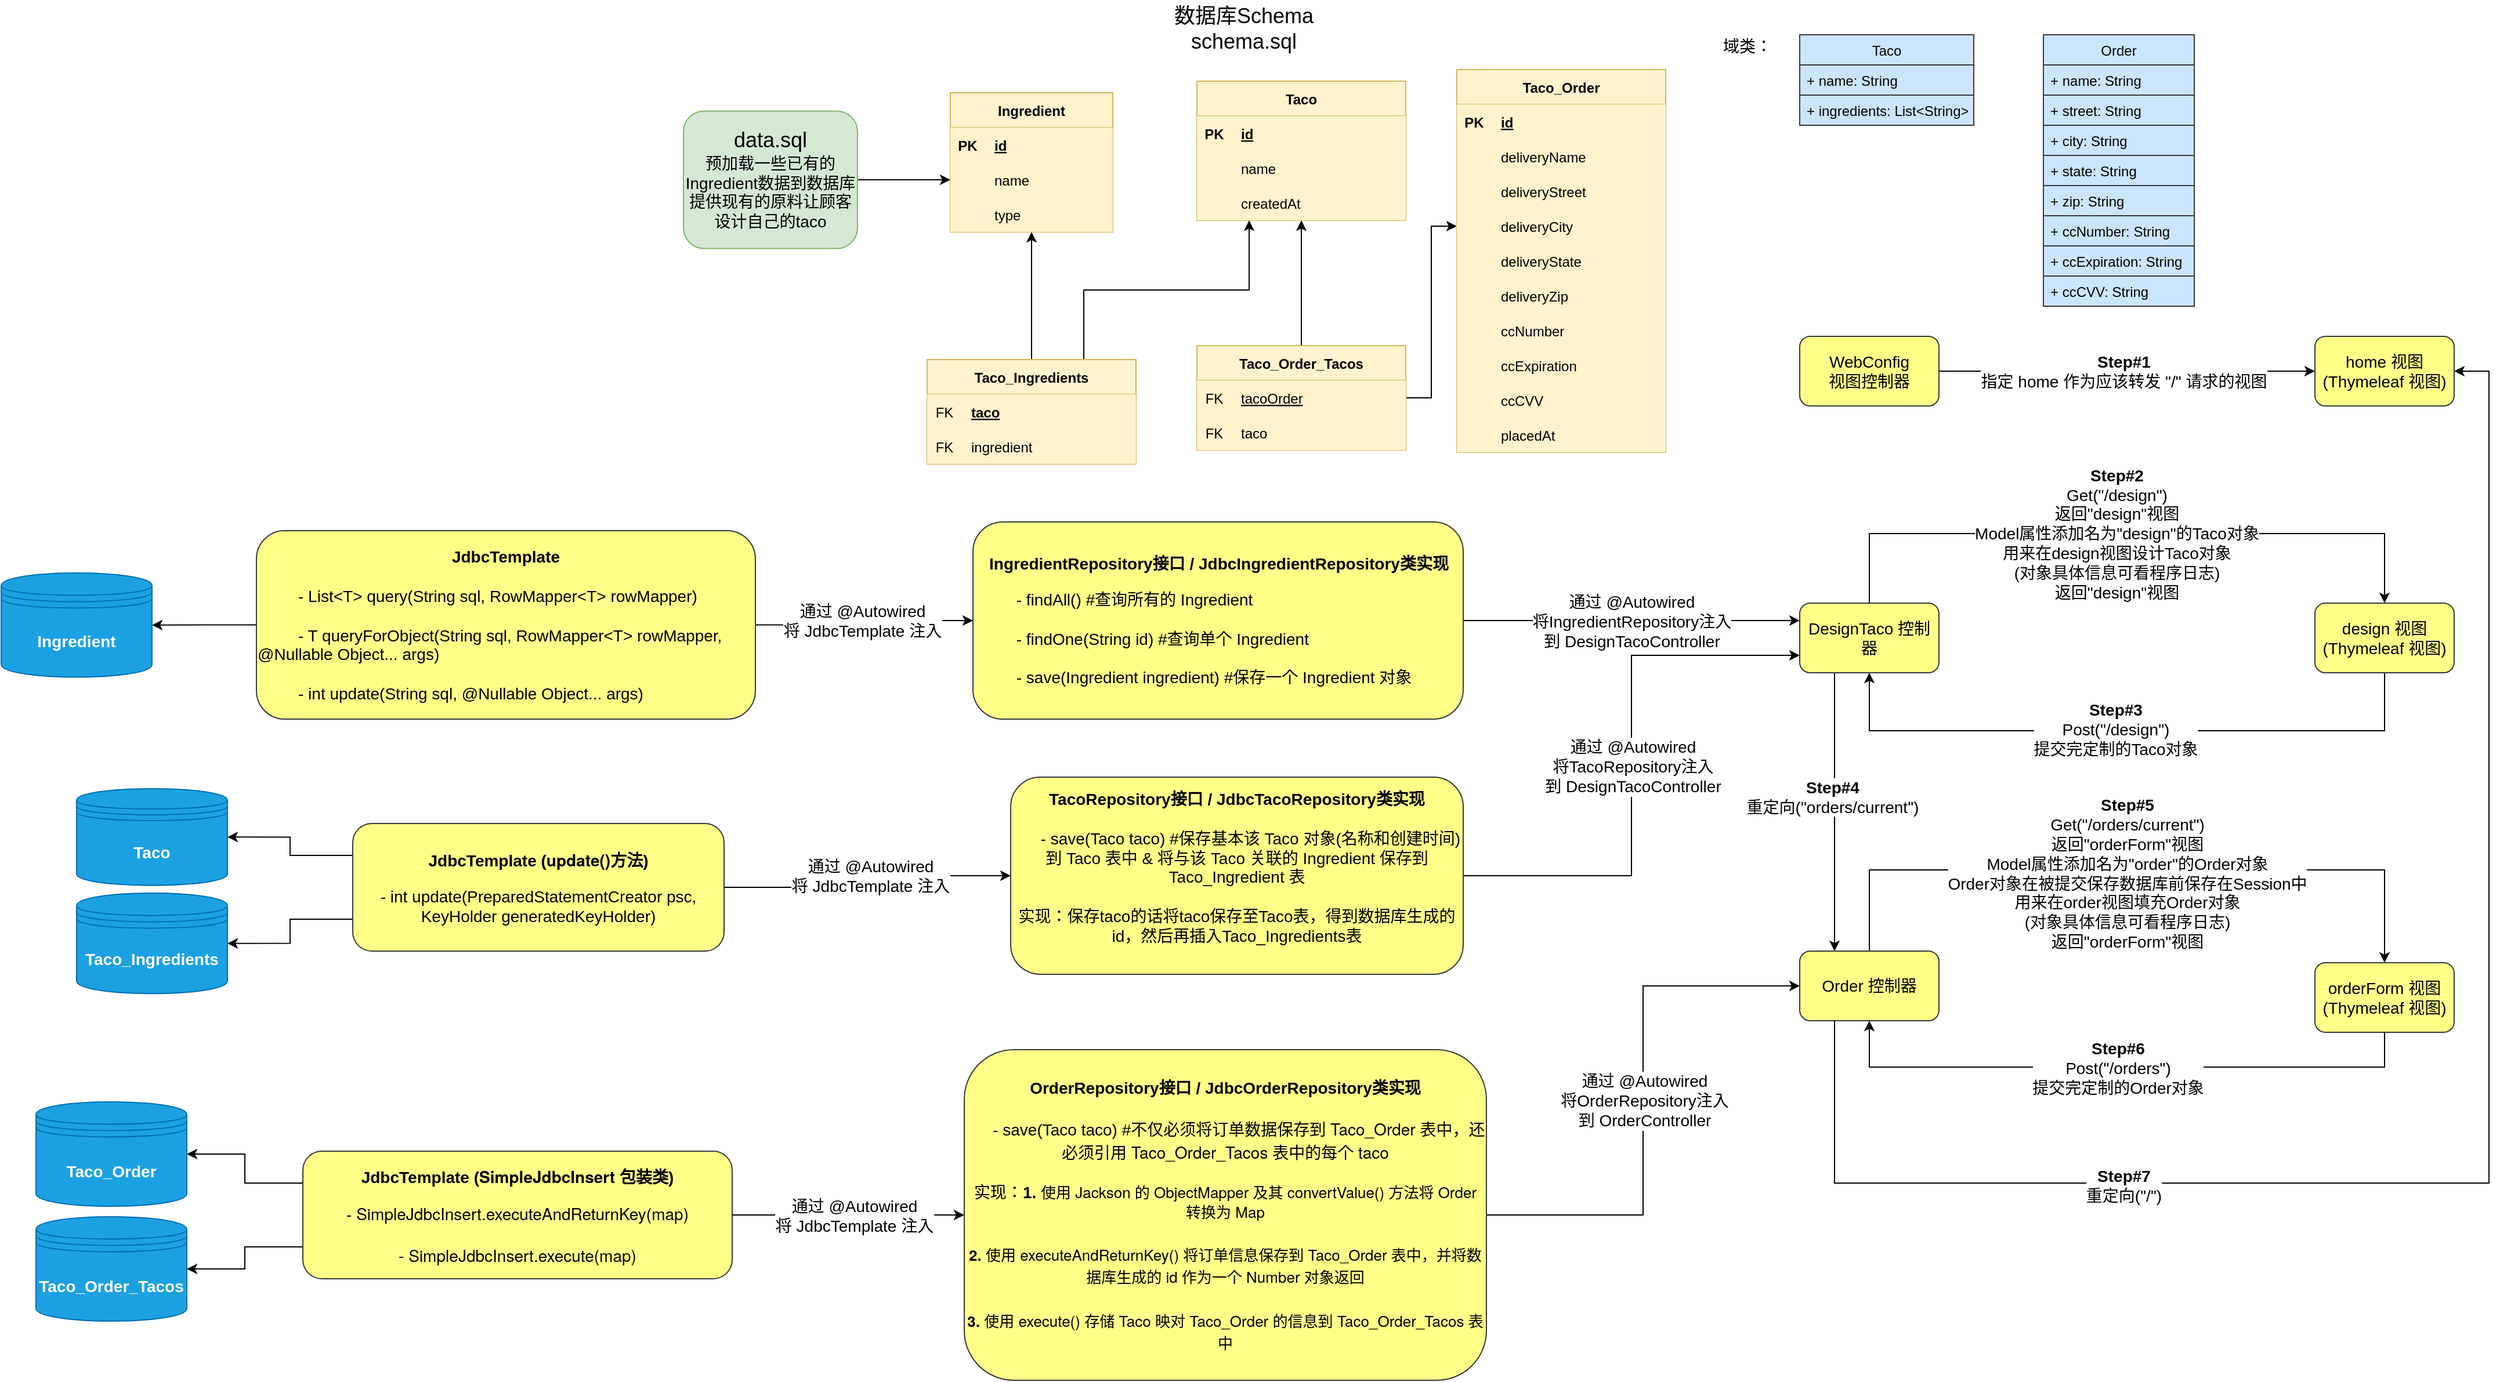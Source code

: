 <mxfile version="14.4.3" type="device"><diagram id="s5GgD7lEtXo4meM5UNP-" name="Page-1"><mxGraphModel dx="3720" dy="1265" grid="1" gridSize="10" guides="1" tooltips="1" connect="1" arrows="1" fold="1" page="1" pageScale="1" pageWidth="827" pageHeight="1169" math="0" shadow="0"><root><mxCell id="0"/><mxCell id="1" parent="0"/><mxCell id="UWZ8eqpxHvVsFgLDv_jw-1" value="Order" style="swimlane;fontStyle=0;childLayout=stackLayout;horizontal=1;startSize=26;fillColor=#cce5ff;horizontalStack=0;resizeParent=1;resizeParentMax=0;resizeLast=0;collapsible=1;marginBottom=0;strokeColor=#36393d;" parent="1" vertex="1"><mxGeometry x="310" y="60" width="130" height="234" as="geometry"/></mxCell><mxCell id="UWZ8eqpxHvVsFgLDv_jw-2" value="+ name: String" style="text;strokeColor=#36393d;fillColor=#cce5ff;align=left;verticalAlign=top;spacingLeft=4;spacingRight=4;overflow=hidden;rotatable=0;points=[[0,0.5],[1,0.5]];portConstraint=eastwest;" parent="UWZ8eqpxHvVsFgLDv_jw-1" vertex="1"><mxGeometry y="26" width="130" height="26" as="geometry"/></mxCell><mxCell id="UWZ8eqpxHvVsFgLDv_jw-3" value="+ street: String" style="text;strokeColor=#36393d;fillColor=#cce5ff;align=left;verticalAlign=top;spacingLeft=4;spacingRight=4;overflow=hidden;rotatable=0;points=[[0,0.5],[1,0.5]];portConstraint=eastwest;" parent="UWZ8eqpxHvVsFgLDv_jw-1" vertex="1"><mxGeometry y="52" width="130" height="26" as="geometry"/></mxCell><mxCell id="UWZ8eqpxHvVsFgLDv_jw-4" value="+ city: String" style="text;strokeColor=#36393d;fillColor=#cce5ff;align=left;verticalAlign=top;spacingLeft=4;spacingRight=4;overflow=hidden;rotatable=0;points=[[0,0.5],[1,0.5]];portConstraint=eastwest;" parent="UWZ8eqpxHvVsFgLDv_jw-1" vertex="1"><mxGeometry y="78" width="130" height="26" as="geometry"/></mxCell><mxCell id="UWZ8eqpxHvVsFgLDv_jw-12" value="+ state: String" style="text;strokeColor=#36393d;fillColor=#cce5ff;align=left;verticalAlign=top;spacingLeft=4;spacingRight=4;overflow=hidden;rotatable=0;points=[[0,0.5],[1,0.5]];portConstraint=eastwest;" parent="UWZ8eqpxHvVsFgLDv_jw-1" vertex="1"><mxGeometry y="104" width="130" height="26" as="geometry"/></mxCell><mxCell id="UWZ8eqpxHvVsFgLDv_jw-19" value="+ zip: String" style="text;strokeColor=#36393d;fillColor=#cce5ff;align=left;verticalAlign=top;spacingLeft=4;spacingRight=4;overflow=hidden;rotatable=0;points=[[0,0.5],[1,0.5]];portConstraint=eastwest;" parent="UWZ8eqpxHvVsFgLDv_jw-1" vertex="1"><mxGeometry y="130" width="130" height="26" as="geometry"/></mxCell><mxCell id="UWZ8eqpxHvVsFgLDv_jw-18" value="+ ccNumber: String" style="text;strokeColor=#36393d;fillColor=#cce5ff;align=left;verticalAlign=top;spacingLeft=4;spacingRight=4;overflow=hidden;rotatable=0;points=[[0,0.5],[1,0.5]];portConstraint=eastwest;" parent="UWZ8eqpxHvVsFgLDv_jw-1" vertex="1"><mxGeometry y="156" width="130" height="26" as="geometry"/></mxCell><mxCell id="UWZ8eqpxHvVsFgLDv_jw-20" value="+ ccExpiration: String" style="text;strokeColor=#36393d;fillColor=#cce5ff;align=left;verticalAlign=top;spacingLeft=4;spacingRight=4;overflow=hidden;rotatable=0;points=[[0,0.5],[1,0.5]];portConstraint=eastwest;" parent="UWZ8eqpxHvVsFgLDv_jw-1" vertex="1"><mxGeometry y="182" width="130" height="26" as="geometry"/></mxCell><mxCell id="UWZ8eqpxHvVsFgLDv_jw-14" value="+ ccCVV: String" style="text;strokeColor=#36393d;fillColor=#cce5ff;align=left;verticalAlign=top;spacingLeft=4;spacingRight=4;overflow=hidden;rotatable=0;points=[[0,0.5],[1,0.5]];portConstraint=eastwest;" parent="UWZ8eqpxHvVsFgLDv_jw-1" vertex="1"><mxGeometry y="208" width="130" height="26" as="geometry"/></mxCell><mxCell id="_PGfNeUoDke_odYHknA6-1" value="Taco" style="swimlane;fontStyle=0;childLayout=stackLayout;horizontal=1;startSize=26;fillColor=#cce5ff;horizontalStack=0;resizeParent=1;resizeParentMax=0;resizeLast=0;collapsible=1;marginBottom=0;strokeColor=#36393d;" parent="1" vertex="1"><mxGeometry x="100" y="60" width="150" height="78" as="geometry"/></mxCell><mxCell id="_PGfNeUoDke_odYHknA6-2" value="+ name: String" style="text;strokeColor=#36393d;fillColor=#cce5ff;align=left;verticalAlign=top;spacingLeft=4;spacingRight=4;overflow=hidden;rotatable=0;points=[[0,0.5],[1,0.5]];portConstraint=eastwest;" parent="_PGfNeUoDke_odYHknA6-1" vertex="1"><mxGeometry y="26" width="150" height="26" as="geometry"/></mxCell><mxCell id="_PGfNeUoDke_odYHknA6-3" value="+ ingredients: List&lt;String&gt;" style="text;strokeColor=#36393d;fillColor=#cce5ff;align=left;verticalAlign=top;spacingLeft=4;spacingRight=4;overflow=hidden;rotatable=0;points=[[0,0.5],[1,0.5]];portConstraint=eastwest;" parent="_PGfNeUoDke_odYHknA6-1" vertex="1"><mxGeometry y="52" width="150" height="26" as="geometry"/></mxCell><mxCell id="_PGfNeUoDke_odYHknA6-10" value="&lt;font style=&quot;font-size: 14px&quot;&gt;域类：&lt;/font&gt;" style="text;html=1;strokeColor=none;fillColor=none;align=center;verticalAlign=middle;whiteSpace=wrap;rounded=0;" parent="1" vertex="1"><mxGeometry x="30" y="60" width="50" height="20" as="geometry"/></mxCell><mxCell id="_PGfNeUoDke_odYHknA6-21" style="edgeStyle=orthogonalEdgeStyle;rounded=0;orthogonalLoop=1;jettySize=auto;html=1;exitX=1;exitY=0.5;exitDx=0;exitDy=0;entryX=0;entryY=0.5;entryDx=0;entryDy=0;" parent="1" source="_PGfNeUoDke_odYHknA6-11" target="_PGfNeUoDke_odYHknA6-13" edge="1"><mxGeometry relative="1" as="geometry"/></mxCell><mxCell id="_PGfNeUoDke_odYHknA6-24" value="&lt;font&gt;&lt;b style=&quot;font-size: 14px&quot;&gt;Step#1&lt;/b&gt;&lt;br&gt;&lt;span style=&quot;font-size: 14px&quot;&gt;指定 home 作为应该转发 &quot;/&quot; 请求的视图&lt;/span&gt;&lt;br&gt;&lt;/font&gt;" style="edgeLabel;html=1;align=center;verticalAlign=middle;resizable=0;points=[];" parent="_PGfNeUoDke_odYHknA6-21" vertex="1" connectable="0"><mxGeometry x="-0.019" y="-1" relative="1" as="geometry"><mxPoint y="-1" as="offset"/></mxGeometry></mxCell><mxCell id="_PGfNeUoDke_odYHknA6-11" value="&lt;font style=&quot;font-size: 14px&quot;&gt;WebConfig&lt;br&gt;视图控制器&lt;/font&gt;" style="rounded=1;whiteSpace=wrap;html=1;fillColor=#ffff88;strokeColor=#36393d;" parent="1" vertex="1"><mxGeometry x="100" y="320" width="120" height="60" as="geometry"/></mxCell><mxCell id="_PGfNeUoDke_odYHknA6-13" value="&lt;font style=&quot;font-size: 14px&quot;&gt;home 视图&lt;br&gt;(&lt;span&gt;Thymeleaf 视图&lt;/span&gt;)&lt;/font&gt;" style="rounded=1;whiteSpace=wrap;html=1;fillColor=#ffff88;strokeColor=#36393d;" parent="1" vertex="1"><mxGeometry x="544" y="320" width="120" height="60" as="geometry"/></mxCell><mxCell id="_PGfNeUoDke_odYHknA6-22" style="edgeStyle=orthogonalEdgeStyle;rounded=0;orthogonalLoop=1;jettySize=auto;html=1;exitX=0.5;exitY=0;exitDx=0;exitDy=0;entryX=0.5;entryY=0;entryDx=0;entryDy=0;" parent="1" source="_PGfNeUoDke_odYHknA6-15" target="_PGfNeUoDke_odYHknA6-17" edge="1"><mxGeometry relative="1" as="geometry"><Array as="points"><mxPoint x="160" y="490"/><mxPoint x="604" y="490"/></Array></mxGeometry></mxCell><mxCell id="_PGfNeUoDke_odYHknA6-25" value="&lt;span style=&quot;font-size: 14px&quot;&gt;&lt;b&gt;Step#2&lt;/b&gt;&lt;br&gt;Get(&quot;/design&quot;)&lt;/span&gt;&lt;br style=&quot;font-size: 14px&quot;&gt;&lt;span style=&quot;font-size: 14px&quot;&gt;返回&quot;design&quot;视图&lt;br&gt;Model属性添加名为&quot;design&quot;的Taco对象&lt;br&gt;用来在design视图设计Taco对象&lt;br&gt;&lt;/span&gt;&lt;span style=&quot;font-size: 14px&quot;&gt;(对象具体信息可看程序日志)&lt;/span&gt;&lt;span style=&quot;font-size: 14px&quot;&gt;&lt;br&gt;&lt;/span&gt;&lt;span style=&quot;font-size: 14px&quot;&gt;返回&quot;design&quot;视图&lt;/span&gt;&lt;span style=&quot;font-size: 14px&quot;&gt;&lt;br&gt;&lt;/span&gt;" style="edgeLabel;html=1;align=center;verticalAlign=middle;resizable=0;points=[];" parent="_PGfNeUoDke_odYHknA6-22" vertex="1" connectable="0"><mxGeometry x="-0.161" relative="1" as="geometry"><mxPoint x="36" as="offset"/></mxGeometry></mxCell><mxCell id="_PGfNeUoDke_odYHknA6-30" style="edgeStyle=orthogonalEdgeStyle;rounded=0;orthogonalLoop=1;jettySize=auto;html=1;exitX=0.25;exitY=1;exitDx=0;exitDy=0;entryX=0.25;entryY=0;entryDx=0;entryDy=0;" parent="1" source="_PGfNeUoDke_odYHknA6-15" target="_PGfNeUoDke_odYHknA6-18" edge="1"><mxGeometry relative="1" as="geometry"/></mxCell><mxCell id="_PGfNeUoDke_odYHknA6-31" value="&lt;span style=&quot;font-size: 14px&quot;&gt;&lt;b&gt;Step#4&lt;/b&gt;&lt;br&gt;重定向(&quot;orders/current&quot;)&lt;/span&gt;" style="edgeLabel;html=1;align=center;verticalAlign=middle;resizable=0;points=[];" parent="_PGfNeUoDke_odYHknA6-30" vertex="1" connectable="0"><mxGeometry x="-0.109" y="-2" relative="1" as="geometry"><mxPoint as="offset"/></mxGeometry></mxCell><mxCell id="_PGfNeUoDke_odYHknA6-15" value="&lt;font style=&quot;font-size: 14px&quot;&gt;DesignTaco 控制器&lt;/font&gt;" style="rounded=1;whiteSpace=wrap;html=1;fillColor=#ffff88;strokeColor=#36393d;" parent="1" vertex="1"><mxGeometry x="100" y="550" width="120" height="60" as="geometry"/></mxCell><mxCell id="_PGfNeUoDke_odYHknA6-26" style="edgeStyle=orthogonalEdgeStyle;rounded=0;orthogonalLoop=1;jettySize=auto;html=1;exitX=0.5;exitY=1;exitDx=0;exitDy=0;entryX=0.5;entryY=1;entryDx=0;entryDy=0;" parent="1" source="_PGfNeUoDke_odYHknA6-17" target="_PGfNeUoDke_odYHknA6-15" edge="1"><mxGeometry relative="1" as="geometry"><Array as="points"><mxPoint x="604" y="660"/><mxPoint x="160" y="660"/></Array></mxGeometry></mxCell><mxCell id="_PGfNeUoDke_odYHknA6-28" value="&lt;font style=&quot;font-size: 14px&quot;&gt;&lt;b&gt;Step#3&lt;/b&gt;&lt;br&gt;Post(&quot;/design&quot;)&lt;br&gt;提交完定制的Taco对象&lt;br&gt;&lt;/font&gt;" style="edgeLabel;html=1;align=center;verticalAlign=middle;resizable=0;points=[];" parent="_PGfNeUoDke_odYHknA6-26" vertex="1" connectable="0"><mxGeometry x="0.037" y="-1" relative="1" as="geometry"><mxPoint as="offset"/></mxGeometry></mxCell><mxCell id="_PGfNeUoDke_odYHknA6-17" value="&lt;font style=&quot;font-size: 14px&quot;&gt;design 视图&lt;br&gt;(&lt;span&gt;Thymeleaf 视图&lt;/span&gt;)&lt;/font&gt;" style="rounded=1;whiteSpace=wrap;html=1;fillColor=#ffff88;strokeColor=#36393d;" parent="1" vertex="1"><mxGeometry x="544" y="550" width="120" height="60" as="geometry"/></mxCell><mxCell id="_PGfNeUoDke_odYHknA6-23" style="edgeStyle=orthogonalEdgeStyle;rounded=0;orthogonalLoop=1;jettySize=auto;html=1;exitX=0.5;exitY=0;exitDx=0;exitDy=0;entryX=0.5;entryY=0;entryDx=0;entryDy=0;" parent="1" source="_PGfNeUoDke_odYHknA6-18" target="_PGfNeUoDke_odYHknA6-20" edge="1"><mxGeometry relative="1" as="geometry"><Array as="points"><mxPoint x="160" y="780"/><mxPoint x="604" y="780"/></Array></mxGeometry></mxCell><mxCell id="_PGfNeUoDke_odYHknA6-32" value="&lt;span style=&quot;font-size: 14px&quot;&gt;&lt;b&gt;Step#5&lt;/b&gt;&lt;br&gt;Get(&quot;/orders/current&quot;)&lt;/span&gt;&lt;br style=&quot;font-size: 14px&quot;&gt;&lt;span style=&quot;font-size: 14px&quot;&gt;返回&quot;orderForm&quot;视图&lt;br&gt;Model属性添加名为&quot;order&quot;的Order对象&lt;br&gt;Order对象在被提交保存数据库前保存在Session中&lt;br&gt;用来在order视图填充Order对象&lt;br&gt;(对象具体信息可看程序日志)&lt;br&gt;&lt;/span&gt;&lt;span style=&quot;font-size: 14px&quot;&gt;返回&quot;orderForm&quot;视图&lt;/span&gt;&lt;span style=&quot;font-size: 14px&quot;&gt;&lt;br&gt;&lt;/span&gt;" style="edgeLabel;html=1;align=center;verticalAlign=middle;resizable=0;points=[];" parent="_PGfNeUoDke_odYHknA6-23" vertex="1" connectable="0"><mxGeometry x="-0.093" y="-3" relative="1" as="geometry"><mxPoint x="22" as="offset"/></mxGeometry></mxCell><mxCell id="_PGfNeUoDke_odYHknA6-35" style="edgeStyle=orthogonalEdgeStyle;rounded=0;orthogonalLoop=1;jettySize=auto;html=1;exitX=0.25;exitY=1;exitDx=0;exitDy=0;entryX=1;entryY=0.5;entryDx=0;entryDy=0;" parent="1" source="_PGfNeUoDke_odYHknA6-18" target="_PGfNeUoDke_odYHknA6-13" edge="1"><mxGeometry relative="1" as="geometry"><Array as="points"><mxPoint x="130" y="1050"/><mxPoint x="694" y="1050"/><mxPoint x="694" y="350"/></Array></mxGeometry></mxCell><mxCell id="_PGfNeUoDke_odYHknA6-36" value="&lt;span style=&quot;font-size: 14px&quot;&gt;&lt;b&gt;Step#7&lt;/b&gt;&lt;br&gt;重定向(&quot;/&quot;)&lt;br&gt;&lt;/span&gt;" style="edgeLabel;html=1;align=center;verticalAlign=middle;resizable=0;points=[];" parent="_PGfNeUoDke_odYHknA6-35" vertex="1" connectable="0"><mxGeometry x="-0.344" y="-2" relative="1" as="geometry"><mxPoint x="-81.59" as="offset"/></mxGeometry></mxCell><mxCell id="_PGfNeUoDke_odYHknA6-18" value="&lt;font style=&quot;font-size: 14px&quot;&gt;Order 控制器&lt;/font&gt;" style="rounded=1;whiteSpace=wrap;html=1;fillColor=#ffff88;strokeColor=#36393d;" parent="1" vertex="1"><mxGeometry x="100" y="850" width="120" height="60" as="geometry"/></mxCell><mxCell id="_PGfNeUoDke_odYHknA6-33" style="edgeStyle=orthogonalEdgeStyle;rounded=0;orthogonalLoop=1;jettySize=auto;html=1;exitX=0.5;exitY=1;exitDx=0;exitDy=0;entryX=0.5;entryY=1;entryDx=0;entryDy=0;" parent="1" source="_PGfNeUoDke_odYHknA6-20" target="_PGfNeUoDke_odYHknA6-18" edge="1"><mxGeometry relative="1" as="geometry"><Array as="points"><mxPoint x="604" y="950"/><mxPoint x="160" y="950"/></Array></mxGeometry></mxCell><mxCell id="_PGfNeUoDke_odYHknA6-34" value="&lt;span style=&quot;font-size: 14px&quot;&gt;&lt;b&gt;Step#6&lt;/b&gt;&lt;br&gt;Post(&quot;/orders&quot;)&lt;/span&gt;&lt;br style=&quot;font-size: 14px&quot;&gt;&lt;span style=&quot;font-size: 14px&quot;&gt;提交完定制的Order对象&lt;/span&gt;" style="edgeLabel;html=1;align=center;verticalAlign=middle;resizable=0;points=[];" parent="_PGfNeUoDke_odYHknA6-33" vertex="1" connectable="0"><mxGeometry x="0.012" y="1" relative="1" as="geometry"><mxPoint as="offset"/></mxGeometry></mxCell><mxCell id="_PGfNeUoDke_odYHknA6-20" value="&lt;font style=&quot;font-size: 14px&quot;&gt;orderForm 视图&lt;br&gt;(&lt;span&gt;Thymeleaf 视图&lt;/span&gt;)&lt;/font&gt;" style="rounded=1;whiteSpace=wrap;html=1;fillColor=#ffff88;strokeColor=#36393d;" parent="1" vertex="1"><mxGeometry x="544" y="860" width="120" height="60" as="geometry"/></mxCell><mxCell id="GFO2G9wgAssf9oBsYWqt-5" style="edgeStyle=orthogonalEdgeStyle;rounded=0;orthogonalLoop=1;jettySize=auto;html=1;exitX=1;exitY=0.5;exitDx=0;exitDy=0;entryX=0;entryY=0.25;entryDx=0;entryDy=0;" parent="1" source="GFO2G9wgAssf9oBsYWqt-1" target="_PGfNeUoDke_odYHknA6-15" edge="1"><mxGeometry relative="1" as="geometry"/></mxCell><mxCell id="GFO2G9wgAssf9oBsYWqt-6" value="&lt;font style=&quot;font-size: 14px&quot;&gt;通过 @Autowired&lt;br&gt;将&lt;span&gt;IngredientRepository&lt;/span&gt;注入&lt;br&gt;到 DesignTacoController&lt;/font&gt;" style="edgeLabel;html=1;align=center;verticalAlign=middle;resizable=0;points=[];" parent="GFO2G9wgAssf9oBsYWqt-5" vertex="1" connectable="0"><mxGeometry x="-0.002" y="-1" relative="1" as="geometry"><mxPoint as="offset"/></mxGeometry></mxCell><mxCell id="GFO2G9wgAssf9oBsYWqt-1" value="&lt;font&gt;&lt;font style=&quot;font-size: 14px&quot;&gt;&lt;span&gt;&lt;b&gt;IngredientRepository接口 /&amp;nbsp;&lt;/b&gt;&lt;/span&gt;&lt;b&gt;&lt;span&gt;Jdbc&lt;/span&gt;IngredientRepository类实现&lt;br&gt;&lt;/b&gt;&lt;/font&gt;&lt;br&gt;&lt;div style=&quot;font-size: 14px ; text-align: left&quot;&gt;&lt;span&gt;&amp;nbsp; &amp;nbsp; &amp;nbsp; - findAll() #查询所有的 Ingredient&lt;/span&gt;&lt;/div&gt;&lt;div style=&quot;font-size: 14px ; text-align: left&quot;&gt;&lt;span&gt;&lt;br&gt;&lt;/span&gt;&lt;/div&gt;&lt;div style=&quot;font-size: 14px ; text-align: left&quot;&gt;&lt;span&gt;&amp;nbsp; &amp;nbsp; &amp;nbsp; -&amp;nbsp;findOne(String id) #查询单个 Ingredient&lt;/span&gt;&lt;/div&gt;&lt;div style=&quot;font-size: 14px ; text-align: left&quot;&gt;&lt;span&gt;&lt;br&gt;&lt;/span&gt;&lt;/div&gt;&lt;div style=&quot;font-size: 14px ; text-align: left&quot;&gt;&lt;span&gt;&amp;nbsp; &amp;nbsp; &amp;nbsp; - save(Ingredient ingredient) #保存一个 Ingredient 对象&lt;/span&gt;&lt;/div&gt;&lt;/font&gt;" style="rounded=1;whiteSpace=wrap;html=1;fillColor=#ffff88;strokeColor=#36393d;" parent="1" vertex="1"><mxGeometry x="-612.5" y="480" width="422.5" height="170" as="geometry"/></mxCell><mxCell id="GFO2G9wgAssf9oBsYWqt-3" style="edgeStyle=orthogonalEdgeStyle;rounded=0;orthogonalLoop=1;jettySize=auto;html=1;exitX=1;exitY=0.5;exitDx=0;exitDy=0;entryX=0;entryY=0.5;entryDx=0;entryDy=0;" parent="1" source="GFO2G9wgAssf9oBsYWqt-2" target="GFO2G9wgAssf9oBsYWqt-1" edge="1"><mxGeometry relative="1" as="geometry"/></mxCell><mxCell id="GFO2G9wgAssf9oBsYWqt-4" value="&lt;font style=&quot;font-size: 14px&quot;&gt;通过 @Autowired &lt;br&gt;将 JdbcTemplate 注入&lt;/font&gt;" style="edgeLabel;html=1;align=center;verticalAlign=middle;resizable=0;points=[];" parent="GFO2G9wgAssf9oBsYWqt-3" vertex="1" connectable="0"><mxGeometry x="0.087" y="-4" relative="1" as="geometry"><mxPoint x="-8.2" y="-4" as="offset"/></mxGeometry></mxCell><mxCell id="5_yqH__GdXovCxNSUpzi-19" style="edgeStyle=orthogonalEdgeStyle;rounded=0;orthogonalLoop=1;jettySize=auto;html=1;exitX=0;exitY=0.5;exitDx=0;exitDy=0;entryX=1;entryY=0.5;entryDx=0;entryDy=0;" edge="1" parent="1" source="GFO2G9wgAssf9oBsYWqt-2" target="5_yqH__GdXovCxNSUpzi-95"><mxGeometry relative="1" as="geometry"><mxPoint x="-1330" y="569" as="targetPoint"/></mxGeometry></mxCell><mxCell id="GFO2G9wgAssf9oBsYWqt-2" value="&lt;font style=&quot;font-size: 14px&quot;&gt;&lt;b&gt;JdbcTemplate&lt;br&gt;&lt;/b&gt;&lt;br&gt;&lt;/font&gt;&lt;div style=&quot;text-align: left&quot;&gt;&lt;span&gt;&lt;font style=&quot;font-size: 14px&quot;&gt;&amp;nbsp; &amp;nbsp; &amp;nbsp; &amp;nbsp; &amp;nbsp;- List&amp;lt;T&amp;gt; query(String sql, RowMapper&amp;lt;T&amp;gt; rowMapper)&lt;/font&gt;&lt;/span&gt;&lt;/div&gt;&lt;div style=&quot;text-align: left&quot;&gt;&lt;span&gt;&lt;font style=&quot;font-size: 14px&quot;&gt;&lt;br&gt;&lt;/font&gt;&lt;/span&gt;&lt;/div&gt;&lt;div style=&quot;text-align: left&quot;&gt;&lt;span&gt;&lt;font style=&quot;font-size: 14px&quot;&gt;&amp;nbsp; &amp;nbsp; &amp;nbsp; &amp;nbsp; &amp;nbsp;- T queryForObject(String sql, RowMapper&amp;lt;T&amp;gt; rowMapper, @Nullable Object... args)&lt;/font&gt;&lt;/span&gt;&lt;/div&gt;&lt;div style=&quot;text-align: left&quot;&gt;&lt;span&gt;&lt;font style=&quot;font-size: 14px&quot;&gt;&lt;br&gt;&lt;/font&gt;&lt;/span&gt;&lt;/div&gt;&lt;div style=&quot;text-align: left&quot;&gt;&lt;span&gt;&lt;font style=&quot;font-size: 14px&quot;&gt;&amp;nbsp; &amp;nbsp; &amp;nbsp; &amp;nbsp; &amp;nbsp;-&amp;nbsp;int update(String sql, @Nullable Object... args)&lt;/font&gt;&lt;/span&gt;&lt;/div&gt;" style="rounded=1;whiteSpace=wrap;html=1;fillColor=#ffff88;strokeColor=#36393d;" parent="1" vertex="1"><mxGeometry x="-1230" y="487.5" width="430" height="162.5" as="geometry"/></mxCell><mxCell id="ABCaBeEIjBcYwZikrqMt-1" value="Ingredient" style="shape=table;startSize=30;container=1;collapsible=1;childLayout=tableLayout;fixedRows=1;rowLines=0;fontStyle=1;align=center;resizeLast=1;fillColor=#fff2cc;strokeColor=#d6b656;" parent="1" vertex="1"><mxGeometry x="-632" y="110" width="140" height="120" as="geometry"/></mxCell><mxCell id="ABCaBeEIjBcYwZikrqMt-2" value="" style="shape=partialRectangle;collapsible=0;dropTarget=0;pointerEvents=0;fillColor=#fff2cc;top=0;left=0;bottom=1;right=0;points=[[0,0.5],[1,0.5]];portConstraint=eastwest;strokeColor=#d6b656;" parent="ABCaBeEIjBcYwZikrqMt-1" vertex="1"><mxGeometry y="30" width="140" height="30" as="geometry"/></mxCell><mxCell id="ABCaBeEIjBcYwZikrqMt-3" value="PK" style="shape=partialRectangle;connectable=0;fillColor=#fff2cc;top=0;left=0;bottom=0;right=0;fontStyle=1;overflow=hidden;strokeColor=#d6b656;" parent="ABCaBeEIjBcYwZikrqMt-2" vertex="1"><mxGeometry width="30" height="30" as="geometry"/></mxCell><mxCell id="ABCaBeEIjBcYwZikrqMt-4" value="id" style="shape=partialRectangle;connectable=0;fillColor=#fff2cc;top=0;left=0;bottom=0;right=0;align=left;spacingLeft=6;fontStyle=5;overflow=hidden;strokeColor=#d6b656;" parent="ABCaBeEIjBcYwZikrqMt-2" vertex="1"><mxGeometry x="30" width="110" height="30" as="geometry"/></mxCell><mxCell id="ABCaBeEIjBcYwZikrqMt-5" value="" style="shape=partialRectangle;collapsible=0;dropTarget=0;pointerEvents=0;fillColor=#fff2cc;top=0;left=0;bottom=0;right=0;points=[[0,0.5],[1,0.5]];portConstraint=eastwest;strokeColor=#d6b656;" parent="ABCaBeEIjBcYwZikrqMt-1" vertex="1"><mxGeometry y="60" width="140" height="30" as="geometry"/></mxCell><mxCell id="ABCaBeEIjBcYwZikrqMt-6" value="" style="shape=partialRectangle;connectable=0;fillColor=#fff2cc;top=0;left=0;bottom=0;right=0;editable=1;overflow=hidden;strokeColor=#d6b656;" parent="ABCaBeEIjBcYwZikrqMt-5" vertex="1"><mxGeometry width="30" height="30" as="geometry"/></mxCell><mxCell id="ABCaBeEIjBcYwZikrqMt-7" value="name" style="shape=partialRectangle;connectable=0;fillColor=#fff2cc;top=0;left=0;bottom=0;right=0;align=left;spacingLeft=6;overflow=hidden;strokeColor=#d6b656;" parent="ABCaBeEIjBcYwZikrqMt-5" vertex="1"><mxGeometry x="30" width="110" height="30" as="geometry"/></mxCell><mxCell id="ABCaBeEIjBcYwZikrqMt-8" value="" style="shape=partialRectangle;collapsible=0;dropTarget=0;pointerEvents=0;fillColor=#fff2cc;top=0;left=0;bottom=0;right=0;points=[[0,0.5],[1,0.5]];portConstraint=eastwest;strokeColor=#d6b656;" parent="ABCaBeEIjBcYwZikrqMt-1" vertex="1"><mxGeometry y="90" width="140" height="30" as="geometry"/></mxCell><mxCell id="ABCaBeEIjBcYwZikrqMt-9" value="" style="shape=partialRectangle;connectable=0;fillColor=#fff2cc;top=0;left=0;bottom=0;right=0;editable=1;overflow=hidden;strokeColor=#d6b656;" parent="ABCaBeEIjBcYwZikrqMt-8" vertex="1"><mxGeometry width="30" height="30" as="geometry"/></mxCell><mxCell id="ABCaBeEIjBcYwZikrqMt-10" value="type" style="shape=partialRectangle;connectable=0;fillColor=#fff2cc;top=0;left=0;bottom=0;right=0;align=left;spacingLeft=6;overflow=hidden;strokeColor=#d6b656;" parent="ABCaBeEIjBcYwZikrqMt-8" vertex="1"><mxGeometry x="30" width="110" height="30" as="geometry"/></mxCell><mxCell id="ABCaBeEIjBcYwZikrqMt-14" value="Taco" style="shape=table;startSize=30;container=1;collapsible=1;childLayout=tableLayout;fixedRows=1;rowLines=0;fontStyle=1;align=center;resizeLast=1;fillColor=#fff2cc;strokeColor=#d6b656;" parent="1" vertex="1"><mxGeometry x="-419.5" y="100" width="180" height="120" as="geometry"/></mxCell><mxCell id="ABCaBeEIjBcYwZikrqMt-15" value="" style="shape=partialRectangle;collapsible=0;dropTarget=0;pointerEvents=0;fillColor=#fff2cc;top=0;left=0;bottom=1;right=0;points=[[0,0.5],[1,0.5]];portConstraint=eastwest;strokeColor=#d6b656;" parent="ABCaBeEIjBcYwZikrqMt-14" vertex="1"><mxGeometry y="30" width="180" height="30" as="geometry"/></mxCell><mxCell id="ABCaBeEIjBcYwZikrqMt-16" value="PK" style="shape=partialRectangle;connectable=0;fillColor=#fff2cc;top=0;left=0;bottom=0;right=0;fontStyle=1;overflow=hidden;strokeColor=#d6b656;" parent="ABCaBeEIjBcYwZikrqMt-15" vertex="1"><mxGeometry width="30" height="30" as="geometry"/></mxCell><mxCell id="ABCaBeEIjBcYwZikrqMt-17" value="id" style="shape=partialRectangle;connectable=0;fillColor=#fff2cc;top=0;left=0;bottom=0;right=0;align=left;spacingLeft=6;fontStyle=5;overflow=hidden;strokeColor=#d6b656;" parent="ABCaBeEIjBcYwZikrqMt-15" vertex="1"><mxGeometry x="30" width="150" height="30" as="geometry"/></mxCell><mxCell id="ABCaBeEIjBcYwZikrqMt-18" value="" style="shape=partialRectangle;collapsible=0;dropTarget=0;pointerEvents=0;fillColor=#fff2cc;top=0;left=0;bottom=0;right=0;points=[[0,0.5],[1,0.5]];portConstraint=eastwest;strokeColor=#d6b656;" parent="ABCaBeEIjBcYwZikrqMt-14" vertex="1"><mxGeometry y="60" width="180" height="30" as="geometry"/></mxCell><mxCell id="ABCaBeEIjBcYwZikrqMt-19" value="" style="shape=partialRectangle;connectable=0;fillColor=#fff2cc;top=0;left=0;bottom=0;right=0;editable=1;overflow=hidden;strokeColor=#d6b656;" parent="ABCaBeEIjBcYwZikrqMt-18" vertex="1"><mxGeometry width="30" height="30" as="geometry"/></mxCell><mxCell id="ABCaBeEIjBcYwZikrqMt-20" value="name" style="shape=partialRectangle;connectable=0;fillColor=#fff2cc;top=0;left=0;bottom=0;right=0;align=left;spacingLeft=6;overflow=hidden;strokeColor=#d6b656;" parent="ABCaBeEIjBcYwZikrqMt-18" vertex="1"><mxGeometry x="30" width="150" height="30" as="geometry"/></mxCell><mxCell id="ABCaBeEIjBcYwZikrqMt-21" value="" style="shape=partialRectangle;collapsible=0;dropTarget=0;pointerEvents=0;fillColor=#fff2cc;top=0;left=0;bottom=0;right=0;points=[[0,0.5],[1,0.5]];portConstraint=eastwest;strokeColor=#d6b656;" parent="ABCaBeEIjBcYwZikrqMt-14" vertex="1"><mxGeometry y="90" width="180" height="30" as="geometry"/></mxCell><mxCell id="ABCaBeEIjBcYwZikrqMt-22" value="" style="shape=partialRectangle;connectable=0;fillColor=#fff2cc;top=0;left=0;bottom=0;right=0;editable=1;overflow=hidden;strokeColor=#d6b656;" parent="ABCaBeEIjBcYwZikrqMt-21" vertex="1"><mxGeometry width="30" height="30" as="geometry"/></mxCell><mxCell id="ABCaBeEIjBcYwZikrqMt-23" value="createdAt" style="shape=partialRectangle;connectable=0;fillColor=#fff2cc;top=0;left=0;bottom=0;right=0;align=left;spacingLeft=6;overflow=hidden;strokeColor=#d6b656;" parent="ABCaBeEIjBcYwZikrqMt-21" vertex="1"><mxGeometry x="30" width="150" height="30" as="geometry"/></mxCell><mxCell id="1MyHOE4CHf05YCEN6rHA-6" style="edgeStyle=orthogonalEdgeStyle;rounded=0;orthogonalLoop=1;jettySize=auto;html=1;exitX=0.5;exitY=0;exitDx=0;exitDy=0;entryX=0.5;entryY=1;entryDx=0;entryDy=0;" parent="1" source="ABCaBeEIjBcYwZikrqMt-24" target="ABCaBeEIjBcYwZikrqMt-1" edge="1"><mxGeometry relative="1" as="geometry"/></mxCell><mxCell id="1MyHOE4CHf05YCEN6rHA-7" style="edgeStyle=orthogonalEdgeStyle;rounded=0;orthogonalLoop=1;jettySize=auto;html=1;exitX=0.75;exitY=0;exitDx=0;exitDy=0;entryX=0.25;entryY=1;entryDx=0;entryDy=0;" parent="1" source="ABCaBeEIjBcYwZikrqMt-24" target="ABCaBeEIjBcYwZikrqMt-14" edge="1"><mxGeometry relative="1" as="geometry"/></mxCell><mxCell id="ABCaBeEIjBcYwZikrqMt-24" value="Taco_Ingredients" style="shape=table;startSize=30;container=1;collapsible=1;childLayout=tableLayout;fixedRows=1;rowLines=0;fontStyle=1;align=center;resizeLast=1;fillColor=#fff2cc;strokeColor=#d6b656;" parent="1" vertex="1"><mxGeometry x="-652" y="340" width="180" height="90" as="geometry"/></mxCell><mxCell id="ABCaBeEIjBcYwZikrqMt-25" value="" style="shape=partialRectangle;collapsible=0;dropTarget=0;pointerEvents=0;fillColor=#fff2cc;top=0;left=0;bottom=1;right=0;points=[[0,0.5],[1,0.5]];portConstraint=eastwest;strokeColor=#d6b656;" parent="ABCaBeEIjBcYwZikrqMt-24" vertex="1"><mxGeometry y="30" width="180" height="30" as="geometry"/></mxCell><mxCell id="ABCaBeEIjBcYwZikrqMt-26" value="FK" style="shape=partialRectangle;connectable=0;fillColor=#fff2cc;top=0;left=0;bottom=0;right=0;fontStyle=0;overflow=hidden;strokeColor=#d6b656;" parent="ABCaBeEIjBcYwZikrqMt-25" vertex="1"><mxGeometry width="30" height="30" as="geometry"/></mxCell><mxCell id="ABCaBeEIjBcYwZikrqMt-27" value="taco" style="shape=partialRectangle;connectable=0;fillColor=#fff2cc;top=0;left=0;bottom=0;right=0;align=left;spacingLeft=6;fontStyle=5;overflow=hidden;strokeColor=#d6b656;" parent="ABCaBeEIjBcYwZikrqMt-25" vertex="1"><mxGeometry x="30" width="150" height="30" as="geometry"/></mxCell><mxCell id="ABCaBeEIjBcYwZikrqMt-28" value="" style="shape=partialRectangle;collapsible=0;dropTarget=0;pointerEvents=0;fillColor=#fff2cc;top=0;left=0;bottom=0;right=0;points=[[0,0.5],[1,0.5]];portConstraint=eastwest;strokeColor=#d6b656;" parent="ABCaBeEIjBcYwZikrqMt-24" vertex="1"><mxGeometry y="60" width="180" height="30" as="geometry"/></mxCell><mxCell id="ABCaBeEIjBcYwZikrqMt-29" value="FK" style="shape=partialRectangle;connectable=0;fillColor=#fff2cc;top=0;left=0;bottom=0;right=0;editable=1;overflow=hidden;strokeColor=#d6b656;" parent="ABCaBeEIjBcYwZikrqMt-28" vertex="1"><mxGeometry width="30" height="30" as="geometry"/></mxCell><mxCell id="ABCaBeEIjBcYwZikrqMt-30" value="ingredient" style="shape=partialRectangle;connectable=0;fillColor=#fff2cc;top=0;left=0;bottom=0;right=0;align=left;spacingLeft=6;overflow=hidden;strokeColor=#d6b656;" parent="ABCaBeEIjBcYwZikrqMt-28" vertex="1"><mxGeometry x="30" width="150" height="30" as="geometry"/></mxCell><mxCell id="ABCaBeEIjBcYwZikrqMt-101" style="edgeStyle=orthogonalEdgeStyle;rounded=0;orthogonalLoop=1;jettySize=auto;html=1;exitX=0.5;exitY=0;exitDx=0;exitDy=0;entryX=0.5;entryY=1;entryDx=0;entryDy=0;" parent="1" source="ABCaBeEIjBcYwZikrqMt-34" target="ABCaBeEIjBcYwZikrqMt-14" edge="1"><mxGeometry relative="1" as="geometry"/></mxCell><mxCell id="ABCaBeEIjBcYwZikrqMt-102" style="edgeStyle=orthogonalEdgeStyle;rounded=0;orthogonalLoop=1;jettySize=auto;html=1;exitX=1;exitY=0.5;exitDx=0;exitDy=0;entryX=0;entryY=0.5;entryDx=0;entryDy=0;" parent="1" source="ABCaBeEIjBcYwZikrqMt-34" target="ABCaBeEIjBcYwZikrqMt-68" edge="1"><mxGeometry relative="1" as="geometry"/></mxCell><mxCell id="ABCaBeEIjBcYwZikrqMt-34" value="Taco_Order_Tacos" style="shape=table;startSize=30;container=1;collapsible=1;childLayout=tableLayout;fixedRows=1;rowLines=0;fontStyle=1;align=center;resizeLast=1;fillColor=#fff2cc;strokeColor=#d6b656;" parent="1" vertex="1"><mxGeometry x="-419.5" y="328" width="180" height="90" as="geometry"/></mxCell><mxCell id="ABCaBeEIjBcYwZikrqMt-35" value="" style="shape=partialRectangle;collapsible=0;dropTarget=0;pointerEvents=0;fillColor=#fff2cc;top=0;left=0;bottom=1;right=0;points=[[0,0.5],[1,0.5]];portConstraint=eastwest;strokeColor=#d6b656;" parent="ABCaBeEIjBcYwZikrqMt-34" vertex="1"><mxGeometry y="30" width="180" height="30" as="geometry"/></mxCell><mxCell id="ABCaBeEIjBcYwZikrqMt-36" value="FK" style="shape=partialRectangle;connectable=0;fillColor=#fff2cc;top=0;left=0;bottom=0;right=0;fontStyle=0;overflow=hidden;strokeColor=#d6b656;" parent="ABCaBeEIjBcYwZikrqMt-35" vertex="1"><mxGeometry width="30" height="30" as="geometry"/></mxCell><mxCell id="ABCaBeEIjBcYwZikrqMt-37" value="tacoOrder" style="shape=partialRectangle;connectable=0;fillColor=#fff2cc;top=0;left=0;bottom=0;right=0;align=left;spacingLeft=6;fontStyle=4;overflow=hidden;strokeColor=#d6b656;" parent="ABCaBeEIjBcYwZikrqMt-35" vertex="1"><mxGeometry x="30" width="150" height="30" as="geometry"/></mxCell><mxCell id="ABCaBeEIjBcYwZikrqMt-38" value="" style="shape=partialRectangle;collapsible=0;dropTarget=0;pointerEvents=0;fillColor=#fff2cc;top=0;left=0;bottom=0;right=0;points=[[0,0.5],[1,0.5]];portConstraint=eastwest;strokeColor=#d6b656;" parent="ABCaBeEIjBcYwZikrqMt-34" vertex="1"><mxGeometry y="60" width="180" height="30" as="geometry"/></mxCell><mxCell id="ABCaBeEIjBcYwZikrqMt-39" value="FK" style="shape=partialRectangle;connectable=0;fillColor=#fff2cc;top=0;left=0;bottom=0;right=0;editable=1;overflow=hidden;strokeColor=#d6b656;" parent="ABCaBeEIjBcYwZikrqMt-38" vertex="1"><mxGeometry width="30" height="30" as="geometry"/></mxCell><mxCell id="ABCaBeEIjBcYwZikrqMt-40" value="taco" style="shape=partialRectangle;connectable=0;fillColor=#fff2cc;top=0;left=0;bottom=0;right=0;align=left;spacingLeft=6;overflow=hidden;strokeColor=#d6b656;" parent="ABCaBeEIjBcYwZikrqMt-38" vertex="1"><mxGeometry x="30" width="150" height="30" as="geometry"/></mxCell><mxCell id="ABCaBeEIjBcYwZikrqMt-44" value="Taco_Order" style="shape=table;startSize=30;container=1;collapsible=1;childLayout=tableLayout;fixedRows=1;rowLines=0;fontStyle=1;align=center;resizeLast=1;fillColor=#fff2cc;strokeColor=#d6b656;" parent="1" vertex="1"><mxGeometry x="-195.5" y="90" width="180" height="330" as="geometry"><mxRectangle x="1750" y="18.5" width="100" height="30" as="alternateBounds"/></mxGeometry></mxCell><mxCell id="ABCaBeEIjBcYwZikrqMt-45" value="" style="shape=partialRectangle;collapsible=0;dropTarget=0;pointerEvents=0;fillColor=#fff2cc;top=0;left=0;bottom=1;right=0;points=[[0,0.5],[1,0.5]];portConstraint=eastwest;strokeColor=#d6b656;" parent="ABCaBeEIjBcYwZikrqMt-44" vertex="1"><mxGeometry y="30" width="180" height="30" as="geometry"/></mxCell><mxCell id="ABCaBeEIjBcYwZikrqMt-46" value="PK" style="shape=partialRectangle;connectable=0;fillColor=#fff2cc;top=0;left=0;bottom=0;right=0;fontStyle=1;overflow=hidden;strokeColor=#d6b656;" parent="ABCaBeEIjBcYwZikrqMt-45" vertex="1"><mxGeometry width="30" height="30" as="geometry"/></mxCell><mxCell id="ABCaBeEIjBcYwZikrqMt-47" value="id" style="shape=partialRectangle;connectable=0;fillColor=#fff2cc;top=0;left=0;bottom=0;right=0;align=left;spacingLeft=6;fontStyle=5;overflow=hidden;strokeColor=#d6b656;" parent="ABCaBeEIjBcYwZikrqMt-45" vertex="1"><mxGeometry x="30" width="150" height="30" as="geometry"/></mxCell><mxCell id="ABCaBeEIjBcYwZikrqMt-48" value="" style="shape=partialRectangle;collapsible=0;dropTarget=0;pointerEvents=0;fillColor=#fff2cc;top=0;left=0;bottom=0;right=0;points=[[0,0.5],[1,0.5]];portConstraint=eastwest;strokeColor=#d6b656;" parent="ABCaBeEIjBcYwZikrqMt-44" vertex="1"><mxGeometry y="60" width="180" height="30" as="geometry"/></mxCell><mxCell id="ABCaBeEIjBcYwZikrqMt-49" value="" style="shape=partialRectangle;connectable=0;fillColor=#fff2cc;top=0;left=0;bottom=0;right=0;editable=1;overflow=hidden;strokeColor=#d6b656;" parent="ABCaBeEIjBcYwZikrqMt-48" vertex="1"><mxGeometry width="30" height="30" as="geometry"/></mxCell><mxCell id="ABCaBeEIjBcYwZikrqMt-50" value="deliveryName" style="shape=partialRectangle;connectable=0;fillColor=#fff2cc;top=0;left=0;bottom=0;right=0;align=left;spacingLeft=6;overflow=hidden;strokeColor=#d6b656;" parent="ABCaBeEIjBcYwZikrqMt-48" vertex="1"><mxGeometry x="30" width="150" height="30" as="geometry"/></mxCell><mxCell id="ABCaBeEIjBcYwZikrqMt-51" value="" style="shape=partialRectangle;collapsible=0;dropTarget=0;pointerEvents=0;fillColor=#fff2cc;top=0;left=0;bottom=0;right=0;points=[[0,0.5],[1,0.5]];portConstraint=eastwest;strokeColor=#d6b656;" parent="ABCaBeEIjBcYwZikrqMt-44" vertex="1"><mxGeometry y="90" width="180" height="30" as="geometry"/></mxCell><mxCell id="ABCaBeEIjBcYwZikrqMt-52" value="" style="shape=partialRectangle;connectable=0;fillColor=#fff2cc;top=0;left=0;bottom=0;right=0;editable=1;overflow=hidden;strokeColor=#d6b656;" parent="ABCaBeEIjBcYwZikrqMt-51" vertex="1"><mxGeometry width="30" height="30" as="geometry"/></mxCell><mxCell id="ABCaBeEIjBcYwZikrqMt-53" value="deliveryStreet" style="shape=partialRectangle;connectable=0;fillColor=#fff2cc;top=0;left=0;bottom=0;right=0;align=left;spacingLeft=6;overflow=hidden;strokeColor=#d6b656;" parent="ABCaBeEIjBcYwZikrqMt-51" vertex="1"><mxGeometry x="30" width="150" height="30" as="geometry"/></mxCell><mxCell id="ABCaBeEIjBcYwZikrqMt-68" value="" style="shape=partialRectangle;collapsible=0;dropTarget=0;pointerEvents=0;fillColor=#fff2cc;top=0;left=0;bottom=0;right=0;points=[[0,0.5],[1,0.5]];portConstraint=eastwest;strokeColor=#d6b656;" parent="ABCaBeEIjBcYwZikrqMt-44" vertex="1"><mxGeometry y="120" width="180" height="30" as="geometry"/></mxCell><mxCell id="ABCaBeEIjBcYwZikrqMt-69" value="" style="shape=partialRectangle;connectable=0;fillColor=#fff2cc;top=0;left=0;bottom=0;right=0;editable=1;overflow=hidden;strokeColor=#d6b656;" parent="ABCaBeEIjBcYwZikrqMt-68" vertex="1"><mxGeometry width="30" height="30" as="geometry"/></mxCell><mxCell id="ABCaBeEIjBcYwZikrqMt-70" value="deliveryCity" style="shape=partialRectangle;connectable=0;fillColor=#fff2cc;top=0;left=0;bottom=0;right=0;align=left;spacingLeft=6;overflow=hidden;strokeColor=#d6b656;" parent="ABCaBeEIjBcYwZikrqMt-68" vertex="1"><mxGeometry x="30" width="150" height="30" as="geometry"/></mxCell><mxCell id="ABCaBeEIjBcYwZikrqMt-74" value="" style="shape=partialRectangle;collapsible=0;dropTarget=0;pointerEvents=0;fillColor=#fff2cc;top=0;left=0;bottom=0;right=0;points=[[0,0.5],[1,0.5]];portConstraint=eastwest;strokeColor=#d6b656;" parent="ABCaBeEIjBcYwZikrqMt-44" vertex="1"><mxGeometry y="150" width="180" height="30" as="geometry"/></mxCell><mxCell id="ABCaBeEIjBcYwZikrqMt-75" value="" style="shape=partialRectangle;connectable=0;fillColor=#fff2cc;top=0;left=0;bottom=0;right=0;editable=1;overflow=hidden;strokeColor=#d6b656;" parent="ABCaBeEIjBcYwZikrqMt-74" vertex="1"><mxGeometry width="30" height="30" as="geometry"/></mxCell><mxCell id="ABCaBeEIjBcYwZikrqMt-76" value="deliveryState" style="shape=partialRectangle;connectable=0;fillColor=#fff2cc;top=0;left=0;bottom=0;right=0;align=left;spacingLeft=6;overflow=hidden;strokeColor=#d6b656;" parent="ABCaBeEIjBcYwZikrqMt-74" vertex="1"><mxGeometry x="30" width="150" height="30" as="geometry"/></mxCell><mxCell id="ABCaBeEIjBcYwZikrqMt-77" value="" style="shape=partialRectangle;collapsible=0;dropTarget=0;pointerEvents=0;fillColor=#fff2cc;top=0;left=0;bottom=0;right=0;points=[[0,0.5],[1,0.5]];portConstraint=eastwest;strokeColor=#d6b656;" parent="ABCaBeEIjBcYwZikrqMt-44" vertex="1"><mxGeometry y="180" width="180" height="30" as="geometry"/></mxCell><mxCell id="ABCaBeEIjBcYwZikrqMt-78" value="" style="shape=partialRectangle;connectable=0;fillColor=#fff2cc;top=0;left=0;bottom=0;right=0;editable=1;overflow=hidden;strokeColor=#d6b656;" parent="ABCaBeEIjBcYwZikrqMt-77" vertex="1"><mxGeometry width="30" height="30" as="geometry"/></mxCell><mxCell id="ABCaBeEIjBcYwZikrqMt-79" value="deliveryZip" style="shape=partialRectangle;connectable=0;fillColor=#fff2cc;top=0;left=0;bottom=0;right=0;align=left;spacingLeft=6;overflow=hidden;strokeColor=#d6b656;" parent="ABCaBeEIjBcYwZikrqMt-77" vertex="1"><mxGeometry x="30" width="150" height="30" as="geometry"/></mxCell><mxCell id="ABCaBeEIjBcYwZikrqMt-80" value="" style="shape=partialRectangle;collapsible=0;dropTarget=0;pointerEvents=0;fillColor=#fff2cc;top=0;left=0;bottom=0;right=0;points=[[0,0.5],[1,0.5]];portConstraint=eastwest;strokeColor=#d6b656;" parent="ABCaBeEIjBcYwZikrqMt-44" vertex="1"><mxGeometry y="210" width="180" height="30" as="geometry"/></mxCell><mxCell id="ABCaBeEIjBcYwZikrqMt-81" value="" style="shape=partialRectangle;connectable=0;fillColor=#fff2cc;top=0;left=0;bottom=0;right=0;editable=1;overflow=hidden;strokeColor=#d6b656;" parent="ABCaBeEIjBcYwZikrqMt-80" vertex="1"><mxGeometry width="30" height="30" as="geometry"/></mxCell><mxCell id="ABCaBeEIjBcYwZikrqMt-82" value="ccNumber" style="shape=partialRectangle;connectable=0;fillColor=#fff2cc;top=0;left=0;bottom=0;right=0;align=left;spacingLeft=6;overflow=hidden;strokeColor=#d6b656;" parent="ABCaBeEIjBcYwZikrqMt-80" vertex="1"><mxGeometry x="30" width="150" height="30" as="geometry"/></mxCell><mxCell id="ABCaBeEIjBcYwZikrqMt-83" value="" style="shape=partialRectangle;collapsible=0;dropTarget=0;pointerEvents=0;fillColor=#fff2cc;top=0;left=0;bottom=0;right=0;points=[[0,0.5],[1,0.5]];portConstraint=eastwest;strokeColor=#d6b656;" parent="ABCaBeEIjBcYwZikrqMt-44" vertex="1"><mxGeometry y="240" width="180" height="30" as="geometry"/></mxCell><mxCell id="ABCaBeEIjBcYwZikrqMt-84" value="" style="shape=partialRectangle;connectable=0;fillColor=#fff2cc;top=0;left=0;bottom=0;right=0;editable=1;overflow=hidden;strokeColor=#d6b656;" parent="ABCaBeEIjBcYwZikrqMt-83" vertex="1"><mxGeometry width="30" height="30" as="geometry"/></mxCell><mxCell id="ABCaBeEIjBcYwZikrqMt-85" value="ccExpiration" style="shape=partialRectangle;connectable=0;fillColor=#fff2cc;top=0;left=0;bottom=0;right=0;align=left;spacingLeft=6;overflow=hidden;strokeColor=#d6b656;" parent="ABCaBeEIjBcYwZikrqMt-83" vertex="1"><mxGeometry x="30" width="150" height="30" as="geometry"/></mxCell><mxCell id="ABCaBeEIjBcYwZikrqMt-86" value="" style="shape=partialRectangle;collapsible=0;dropTarget=0;pointerEvents=0;fillColor=#fff2cc;top=0;left=0;bottom=0;right=0;points=[[0,0.5],[1,0.5]];portConstraint=eastwest;strokeColor=#d6b656;" parent="ABCaBeEIjBcYwZikrqMt-44" vertex="1"><mxGeometry y="270" width="180" height="30" as="geometry"/></mxCell><mxCell id="ABCaBeEIjBcYwZikrqMt-87" value="" style="shape=partialRectangle;connectable=0;fillColor=#fff2cc;top=0;left=0;bottom=0;right=0;editable=1;overflow=hidden;strokeColor=#d6b656;" parent="ABCaBeEIjBcYwZikrqMt-86" vertex="1"><mxGeometry width="30" height="30" as="geometry"/></mxCell><mxCell id="ABCaBeEIjBcYwZikrqMt-88" value="ccCVV" style="shape=partialRectangle;connectable=0;fillColor=#fff2cc;top=0;left=0;bottom=0;right=0;align=left;spacingLeft=6;overflow=hidden;strokeColor=#d6b656;" parent="ABCaBeEIjBcYwZikrqMt-86" vertex="1"><mxGeometry x="30" width="150" height="30" as="geometry"/></mxCell><mxCell id="ABCaBeEIjBcYwZikrqMt-89" value="" style="shape=partialRectangle;collapsible=0;dropTarget=0;pointerEvents=0;fillColor=#fff2cc;top=0;left=0;bottom=0;right=0;points=[[0,0.5],[1,0.5]];portConstraint=eastwest;strokeColor=#d6b656;" parent="ABCaBeEIjBcYwZikrqMt-44" vertex="1"><mxGeometry y="300" width="180" height="30" as="geometry"/></mxCell><mxCell id="ABCaBeEIjBcYwZikrqMt-90" value="" style="shape=partialRectangle;connectable=0;fillColor=#fff2cc;top=0;left=0;bottom=0;right=0;editable=1;overflow=hidden;strokeColor=#d6b656;" parent="ABCaBeEIjBcYwZikrqMt-89" vertex="1"><mxGeometry width="30" height="30" as="geometry"/></mxCell><mxCell id="ABCaBeEIjBcYwZikrqMt-91" value="placedAt" style="shape=partialRectangle;connectable=0;fillColor=#fff2cc;top=0;left=0;bottom=0;right=0;align=left;spacingLeft=6;overflow=hidden;strokeColor=#d6b656;" parent="ABCaBeEIjBcYwZikrqMt-89" vertex="1"><mxGeometry x="30" width="150" height="30" as="geometry"/></mxCell><mxCell id="ABCaBeEIjBcYwZikrqMt-103" value="&lt;font style=&quot;font-size: 18px&quot;&gt;数据库Schema&lt;br&gt;schema.sql&lt;br&gt;&lt;/font&gt;" style="text;html=1;strokeColor=none;fillColor=none;align=center;verticalAlign=middle;whiteSpace=wrap;rounded=0;" parent="1" vertex="1"><mxGeometry x="-449.5" y="30" width="140" height="50" as="geometry"/></mxCell><mxCell id="1MyHOE4CHf05YCEN6rHA-3" style="edgeStyle=orthogonalEdgeStyle;rounded=0;orthogonalLoop=1;jettySize=auto;html=1;exitX=1;exitY=0.5;exitDx=0;exitDy=0;" parent="1" source="1MyHOE4CHf05YCEN6rHA-2" target="ABCaBeEIjBcYwZikrqMt-5" edge="1"><mxGeometry relative="1" as="geometry"/></mxCell><mxCell id="1MyHOE4CHf05YCEN6rHA-2" value="&lt;span style=&quot;font-size: 18px&quot;&gt;data.sql&lt;/span&gt;&lt;br&gt;&lt;font style=&quot;font-size: 14px&quot;&gt;预加载一些已有的Ingredient数据到数据库&lt;br&gt;提供现有的原料让顾客设计自己的taco&lt;br&gt;&lt;/font&gt;" style="rounded=1;whiteSpace=wrap;html=1;fillColor=#d5e8d4;strokeColor=#82b366;" parent="1" vertex="1"><mxGeometry x="-862" y="125.75" width="150" height="118.5" as="geometry"/></mxCell><mxCell id="1MyHOE4CHf05YCEN6rHA-25" style="edgeStyle=orthogonalEdgeStyle;rounded=0;orthogonalLoop=1;jettySize=auto;html=1;exitX=1;exitY=0.5;exitDx=0;exitDy=0;entryX=0;entryY=0.75;entryDx=0;entryDy=0;" parent="1" source="1MyHOE4CHf05YCEN6rHA-27" target="_PGfNeUoDke_odYHknA6-15" edge="1"><mxGeometry relative="1" as="geometry"><mxPoint x="60" y="795" as="targetPoint"/></mxGeometry></mxCell><mxCell id="1MyHOE4CHf05YCEN6rHA-26" value="&lt;font style=&quot;font-size: 14px&quot;&gt;通过 @Autowired&lt;br&gt;将Taco&lt;span&gt;Repository&lt;/span&gt;注入&lt;br&gt;到 DesignTacoController&lt;/font&gt;" style="edgeLabel;html=1;align=center;verticalAlign=middle;resizable=0;points=[];" parent="1MyHOE4CHf05YCEN6rHA-25" vertex="1" connectable="0"><mxGeometry x="-0.002" y="-1" relative="1" as="geometry"><mxPoint as="offset"/></mxGeometry></mxCell><mxCell id="1MyHOE4CHf05YCEN6rHA-27" value="&lt;font&gt;&lt;font style=&quot;font-size: 14px&quot;&gt;&lt;span&gt;&lt;b&gt;TacoRepository&lt;/b&gt;&lt;/span&gt;&lt;span&gt;&lt;b&gt;接口 /&amp;nbsp;&lt;/b&gt;&lt;/span&gt;&lt;b&gt;&lt;span&gt;Jdbc&lt;/span&gt;&lt;/b&gt;&lt;span&gt;&lt;b&gt;TacoRepository&lt;/b&gt;&lt;/span&gt;&lt;b&gt;类实现&lt;br&gt;&lt;/b&gt;&lt;/font&gt;&lt;div style=&quot;font-size: 14px ; text-align: left&quot;&gt;&lt;span&gt;&lt;br&gt;&lt;/span&gt;&lt;/div&gt;&lt;div&gt;&lt;font style=&quot;font-size: 14px&quot;&gt;&amp;nbsp; &amp;nbsp; &amp;nbsp; &lt;font&gt;- save(Taco taco) #保存基本该 Taco 对象(名称和创建时间)到 Taco 表中 &amp;amp;&amp;nbsp;&lt;/font&gt;&lt;/font&gt;&lt;span style=&quot;font-size: 14px&quot;&gt;将与该 Taco 关联的 Ingredient 保存到 Taco_Ingredient 表&lt;/span&gt;&lt;/div&gt;&lt;div&gt;&lt;span style=&quot;font-size: 14px&quot;&gt;&lt;br&gt;&lt;/span&gt;&lt;/div&gt;&lt;div&gt;&lt;span style=&quot;font-size: 14px&quot;&gt;实现：保存taco的话将taco保存至Taco表，得到数据库生成的id，然后再插入Taco_Ingredients表&lt;/span&gt;&lt;/div&gt;&lt;div&gt;&lt;br&gt;&lt;/div&gt;&lt;/font&gt;" style="rounded=1;whiteSpace=wrap;html=1;fillColor=#ffff88;strokeColor=#36393d;" parent="1" vertex="1"><mxGeometry x="-580" y="700" width="390" height="170" as="geometry"/></mxCell><mxCell id="1MyHOE4CHf05YCEN6rHA-28" style="edgeStyle=orthogonalEdgeStyle;rounded=0;orthogonalLoop=1;jettySize=auto;html=1;exitX=1;exitY=0.5;exitDx=0;exitDy=0;entryX=0;entryY=0.5;entryDx=0;entryDy=0;" parent="1" source="1MyHOE4CHf05YCEN6rHA-30" target="1MyHOE4CHf05YCEN6rHA-27" edge="1"><mxGeometry relative="1" as="geometry"/></mxCell><mxCell id="1MyHOE4CHf05YCEN6rHA-29" value="&lt;font style=&quot;font-size: 14px&quot;&gt;通过 @Autowired &lt;br&gt;将 JdbcTemplate 注入&lt;/font&gt;" style="edgeLabel;html=1;align=center;verticalAlign=middle;resizable=0;points=[];" parent="1MyHOE4CHf05YCEN6rHA-28" vertex="1" connectable="0"><mxGeometry x="0.087" y="-4" relative="1" as="geometry"><mxPoint x="-4" y="-4" as="offset"/></mxGeometry></mxCell><mxCell id="5_yqH__GdXovCxNSUpzi-93" style="edgeStyle=orthogonalEdgeStyle;rounded=0;orthogonalLoop=1;jettySize=auto;html=1;exitX=0;exitY=0.25;exitDx=0;exitDy=0;entryX=1;entryY=0.5;entryDx=0;entryDy=0;" edge="1" parent="1" source="1MyHOE4CHf05YCEN6rHA-30" target="5_yqH__GdXovCxNSUpzi-97"><mxGeometry relative="1" as="geometry"><mxPoint x="-1290" y="730" as="targetPoint"/></mxGeometry></mxCell><mxCell id="5_yqH__GdXovCxNSUpzi-94" style="edgeStyle=orthogonalEdgeStyle;rounded=0;orthogonalLoop=1;jettySize=auto;html=1;exitX=0;exitY=0.75;exitDx=0;exitDy=0;entryX=1;entryY=0.5;entryDx=0;entryDy=0;" edge="1" parent="1" source="1MyHOE4CHf05YCEN6rHA-30" target="5_yqH__GdXovCxNSUpzi-96"><mxGeometry relative="1" as="geometry"><mxPoint x="-1290" y="865" as="targetPoint"/></mxGeometry></mxCell><mxCell id="1MyHOE4CHf05YCEN6rHA-30" value="&lt;font style=&quot;font-size: 14px&quot;&gt;&lt;b&gt;JdbcTemplate &lt;font&gt;(&lt;/font&gt;&lt;span style=&quot;font-family: &amp;#34;helvetica neue&amp;#34;&quot;&gt;update()方法&lt;/span&gt;&lt;span&gt;)&lt;/span&gt;&lt;br&gt;&lt;/b&gt;&lt;/font&gt;&lt;br&gt;&lt;span style=&quot;font-size: 14px&quot;&gt;- int update(PreparedStatementCreator psc, KeyHolder generatedKeyHolder)&lt;/span&gt;" style="rounded=1;whiteSpace=wrap;html=1;fillColor=#ffff88;strokeColor=#36393d;" parent="1" vertex="1"><mxGeometry x="-1147" y="740" width="320" height="110" as="geometry"/></mxCell><mxCell id="5_yqH__GdXovCxNSUpzi-1" style="edgeStyle=orthogonalEdgeStyle;rounded=0;orthogonalLoop=1;jettySize=auto;html=1;exitX=1;exitY=0.5;exitDx=0;exitDy=0;entryX=0;entryY=0.5;entryDx=0;entryDy=0;" edge="1" parent="1" source="5_yqH__GdXovCxNSUpzi-3" target="_PGfNeUoDke_odYHknA6-18"><mxGeometry relative="1" as="geometry"><mxPoint x="60" y="830" as="targetPoint"/></mxGeometry></mxCell><mxCell id="5_yqH__GdXovCxNSUpzi-2" value="&lt;font style=&quot;font-size: 14px&quot;&gt;通过 @Autowired&lt;br&gt;将Order&lt;span&gt;Repository&lt;/span&gt;注入&lt;br&gt;到 OrderController&lt;/font&gt;" style="edgeLabel;html=1;align=center;verticalAlign=middle;resizable=0;points=[];" vertex="1" connectable="0" parent="5_yqH__GdXovCxNSUpzi-1"><mxGeometry x="-0.002" y="-1" relative="1" as="geometry"><mxPoint as="offset"/></mxGeometry></mxCell><mxCell id="5_yqH__GdXovCxNSUpzi-3" value="&lt;font&gt;&lt;font style=&quot;font-size: 14px&quot;&gt;&lt;span&gt;&lt;b&gt;OrderRepository&lt;/b&gt;&lt;/span&gt;&lt;span&gt;&lt;b&gt;接口 /&amp;nbsp;&lt;/b&gt;&lt;/span&gt;&lt;b&gt;&lt;span&gt;JdbcOrder&lt;/span&gt;&lt;/b&gt;&lt;span&gt;&lt;b&gt;Repository&lt;/b&gt;&lt;/span&gt;&lt;b&gt;类实现&lt;br&gt;&lt;/b&gt;&lt;/font&gt;&lt;div style=&quot;font-size: 14px ; text-align: left&quot;&gt;&lt;span&gt;&lt;br&gt;&lt;/span&gt;&lt;/div&gt;&lt;div&gt;&lt;font style=&quot;font-size: 14px&quot;&gt;&lt;font&gt;&amp;nbsp; &amp;nbsp; &amp;nbsp; &lt;font&gt;- save(Taco taco) &lt;font&gt;#&lt;/font&gt;&lt;/font&gt;&lt;/font&gt;&lt;font&gt;&lt;span class=&quot;s1&quot; style=&quot;font-stretch: normal ; line-height: normal ; font-family: &amp;#34;pingfang sc&amp;#34;&quot;&gt;不仅必须将订单数据保存到&lt;/span&gt;&lt;span style=&quot;font-family: &amp;#34;helvetica neue&amp;#34;&quot;&gt; Taco_Order &lt;/span&gt;&lt;span class=&quot;s1&quot; style=&quot;font-stretch: normal ; line-height: normal ; font-family: &amp;#34;pingfang sc&amp;#34;&quot;&gt;表中，还必须引用&lt;/span&gt;&lt;span style=&quot;font-family: &amp;#34;helvetica neue&amp;#34;&quot;&gt; Taco_Order_Tacos &lt;/span&gt;&lt;span class=&quot;s1&quot; style=&quot;font-stretch: normal ; line-height: normal ; font-family: &amp;#34;pingfang sc&amp;#34;&quot;&gt;表中的每个&lt;/span&gt;&lt;span style=&quot;font-family: &amp;#34;helvetica neue&amp;#34;&quot;&gt; taco&lt;/span&gt;&lt;/font&gt;&lt;/font&gt;&lt;/div&gt;&lt;div&gt;&lt;span style=&quot;font-size: 14px&quot;&gt;&lt;br&gt;&lt;/span&gt;&lt;/div&gt;&lt;div&gt;&lt;span style=&quot;font-size: 14px&quot;&gt;实现：&lt;b&gt;1.&lt;/b&gt;&amp;nbsp;&lt;/span&gt;&lt;span style=&quot;font-family: &amp;#34;helvetica neue&amp;#34; ; font-size: 13px&quot;&gt;使用 Jackson 的 ObjectMapper 及其 convertValue() 方法将 Order 转换为 Map&lt;/span&gt;&lt;/div&gt;&lt;/font&gt;&lt;p class=&quot;p2&quot; style=&quot;margin: 0px ; font-stretch: normal ; font-size: 13px ; line-height: normal ; font-family: &amp;#34;helvetica neue&amp;#34; ; min-height: 15px&quot;&gt;&lt;br&gt;&lt;/p&gt;&lt;p class=&quot;p1&quot; style=&quot;margin: 0px ; font-stretch: normal ; font-size: 13px ; line-height: normal ; font-family: &amp;#34;helvetica neue&amp;#34;&quot;&gt;&lt;b&gt;2.&amp;nbsp;&lt;/b&gt;使用 executeAndReturnKey() 将订单信息保存到 Taco_Order 表中，并将数据库生成的 id 作为一个 Number 对象返回&lt;/p&gt;&lt;p class=&quot;p2&quot; style=&quot;margin: 0px ; font-stretch: normal ; font-size: 13px ; line-height: normal ; font-family: &amp;#34;helvetica neue&amp;#34; ; min-height: 15px&quot;&gt;&lt;br&gt;&lt;/p&gt;&lt;p class=&quot;p1&quot; style=&quot;margin: 0px ; font-stretch: normal ; font-size: 13px ; line-height: normal ; font-family: &amp;#34;helvetica neue&amp;#34;&quot;&gt;&lt;b&gt;3.&amp;nbsp;&lt;/b&gt;&lt;span class=&quot;s1&quot; style=&quot;font-stretch: normal ; line-height: normal ; font-family: &amp;#34;pingfang sc&amp;#34;&quot;&gt;使用&lt;/span&gt; execute() &lt;span class=&quot;s1&quot; style=&quot;font-stretch: normal ; line-height: normal ; font-family: &amp;#34;pingfang sc&amp;#34;&quot;&gt;存储&lt;/span&gt; Taco &lt;span class=&quot;s1&quot; style=&quot;font-stretch: normal ; line-height: normal ; font-family: &amp;#34;pingfang sc&amp;#34;&quot;&gt;映对&lt;/span&gt; Taco_Order &lt;span class=&quot;s1&quot; style=&quot;font-stretch: normal ; line-height: normal ; font-family: &amp;#34;pingfang sc&amp;#34;&quot;&gt;的信息到&lt;/span&gt; Taco_Order_Tacos &lt;span class=&quot;s1&quot; style=&quot;font-stretch: normal ; line-height: normal ; font-family: &amp;#34;pingfang sc&amp;#34;&quot;&gt;表中&lt;/span&gt;&lt;/p&gt;" style="rounded=1;whiteSpace=wrap;html=1;fillColor=#ffff88;strokeColor=#36393d;" vertex="1" parent="1"><mxGeometry x="-620" y="935" width="450" height="285" as="geometry"/></mxCell><mxCell id="5_yqH__GdXovCxNSUpzi-4" style="edgeStyle=orthogonalEdgeStyle;rounded=0;orthogonalLoop=1;jettySize=auto;html=1;exitX=1;exitY=0.5;exitDx=0;exitDy=0;entryX=0;entryY=0.5;entryDx=0;entryDy=0;" edge="1" parent="1" source="5_yqH__GdXovCxNSUpzi-6" target="5_yqH__GdXovCxNSUpzi-3"><mxGeometry relative="1" as="geometry"/></mxCell><mxCell id="5_yqH__GdXovCxNSUpzi-5" value="&lt;font style=&quot;font-size: 14px&quot;&gt;通过 @Autowired &lt;br&gt;将 JdbcTemplate 注入&lt;/font&gt;" style="edgeLabel;html=1;align=center;verticalAlign=middle;resizable=0;points=[];" vertex="1" connectable="0" parent="5_yqH__GdXovCxNSUpzi-4"><mxGeometry x="0.087" y="-4" relative="1" as="geometry"><mxPoint x="-4" y="-4" as="offset"/></mxGeometry></mxCell><mxCell id="5_yqH__GdXovCxNSUpzi-100" style="edgeStyle=orthogonalEdgeStyle;rounded=0;orthogonalLoop=1;jettySize=auto;html=1;exitX=0;exitY=0.25;exitDx=0;exitDy=0;entryX=1;entryY=0.5;entryDx=0;entryDy=0;" edge="1" parent="1" source="5_yqH__GdXovCxNSUpzi-6" target="5_yqH__GdXovCxNSUpzi-99"><mxGeometry relative="1" as="geometry"/></mxCell><mxCell id="5_yqH__GdXovCxNSUpzi-102" style="edgeStyle=orthogonalEdgeStyle;rounded=0;orthogonalLoop=1;jettySize=auto;html=1;exitX=0;exitY=0.75;exitDx=0;exitDy=0;entryX=1;entryY=0.5;entryDx=0;entryDy=0;" edge="1" parent="1" source="5_yqH__GdXovCxNSUpzi-6" target="5_yqH__GdXovCxNSUpzi-98"><mxGeometry relative="1" as="geometry"/></mxCell><mxCell id="5_yqH__GdXovCxNSUpzi-6" value="&lt;span style=&quot;font-size: 14px&quot;&gt;&lt;b&gt;JdbcTemplate (&lt;/b&gt;&lt;/span&gt;&lt;span style=&quot;font-family: &amp;#34;helvetica neue&amp;#34;&quot;&gt;&lt;font style=&quot;font-size: 14px&quot;&gt;&lt;b&gt;SimpleJdbcInsert 包装类&lt;/b&gt;&lt;/font&gt;&lt;/span&gt;&lt;b style=&quot;font-size: 14px&quot;&gt;)&lt;/b&gt;&lt;br&gt;&lt;br&gt;&lt;font style=&quot;font-size: 14px&quot;&gt;&lt;font&gt;&lt;font&gt;&lt;font&gt;-&amp;nbsp;&lt;/font&gt;&lt;span style=&quot;font-family: &amp;#34;helvetica neue&amp;#34;&quot;&gt;SimpleJdbcInsert&lt;/span&gt;&lt;span style=&quot;font-family: &amp;#34;helvetica neue&amp;#34;&quot;&gt;.executeAndReturnKey(map)&lt;/span&gt;&lt;br&gt;&lt;/font&gt;&lt;span style=&quot;font-family: &amp;#34;helvetica neue&amp;#34;&quot;&gt;&lt;br&gt;&lt;font&gt;-&amp;nbsp;&lt;/font&gt;&lt;/span&gt;&lt;/font&gt;&lt;span style=&quot;font-family: &amp;#34;helvetica neue&amp;#34;&quot;&gt;SimpleJdbcInsert&lt;/span&gt;&lt;span style=&quot;font-family: &amp;#34;helvetica neue&amp;#34;&quot;&gt;.execute(map)&lt;/span&gt;&lt;/font&gt;" style="rounded=1;whiteSpace=wrap;html=1;fillColor=#ffff88;strokeColor=#36393d;" vertex="1" parent="1"><mxGeometry x="-1190" y="1022.5" width="370" height="110" as="geometry"/></mxCell><mxCell id="5_yqH__GdXovCxNSUpzi-95" value="&lt;span style=&quot;font-weight: 700&quot;&gt;&lt;font style=&quot;font-size: 14px&quot;&gt;Ingredient&lt;/font&gt;&lt;/span&gt;" style="shape=datastore;whiteSpace=wrap;html=1;fillColor=#1ba1e2;strokeColor=#006EAF;fontColor=#ffffff;" vertex="1" parent="1"><mxGeometry x="-1450" y="524" width="130" height="89.79" as="geometry"/></mxCell><mxCell id="5_yqH__GdXovCxNSUpzi-96" value="&lt;span style=&quot;font-weight: 700&quot;&gt;&lt;font style=&quot;font-size: 14px&quot;&gt;Taco_Ingredients&lt;/font&gt;&lt;/span&gt;" style="shape=datastore;whiteSpace=wrap;html=1;fillColor=#1ba1e2;strokeColor=#006EAF;fontColor=#ffffff;" vertex="1" parent="1"><mxGeometry x="-1385" y="800" width="130" height="86.67" as="geometry"/></mxCell><mxCell id="5_yqH__GdXovCxNSUpzi-97" value="&lt;span style=&quot;font-weight: 700&quot;&gt;&lt;font style=&quot;font-size: 14px&quot;&gt;Taco&lt;/font&gt;&lt;/span&gt;" style="shape=datastore;whiteSpace=wrap;html=1;fillColor=#1ba1e2;strokeColor=#006EAF;fontColor=#ffffff;" vertex="1" parent="1"><mxGeometry x="-1385" y="710" width="130" height="83.33" as="geometry"/></mxCell><mxCell id="5_yqH__GdXovCxNSUpzi-98" value="&lt;span style=&quot;font-weight: 700&quot;&gt;&lt;font style=&quot;font-size: 14px&quot;&gt;Taco_Order_Tacos&lt;/font&gt;&lt;/span&gt;" style="shape=datastore;whiteSpace=wrap;html=1;fillColor=#1ba1e2;strokeColor=#006EAF;fontColor=#ffffff;" vertex="1" parent="1"><mxGeometry x="-1420" y="1079" width="130" height="90" as="geometry"/></mxCell><mxCell id="5_yqH__GdXovCxNSUpzi-99" value="&lt;span style=&quot;font-weight: 700&quot;&gt;&lt;font style=&quot;font-size: 14px&quot;&gt;Taco_Order&lt;/font&gt;&lt;/span&gt;" style="shape=datastore;whiteSpace=wrap;html=1;fillColor=#1ba1e2;strokeColor=#006EAF;fontColor=#ffffff;" vertex="1" parent="1"><mxGeometry x="-1420" y="980" width="130" height="90" as="geometry"/></mxCell></root></mxGraphModel></diagram></mxfile>
